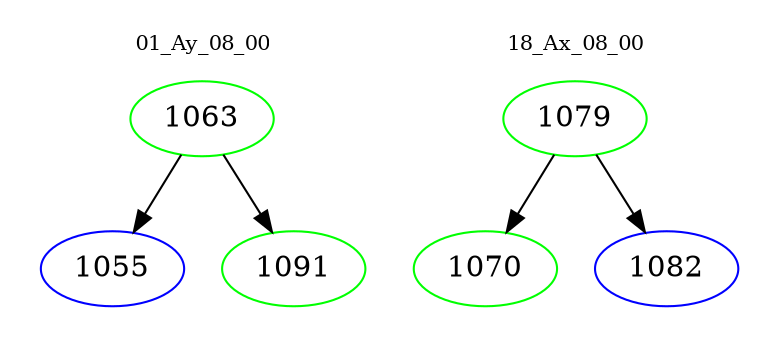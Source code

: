 digraph{
subgraph cluster_0 {
color = white
label = "01_Ay_08_00";
fontsize=10;
T0_1063 [label="1063", color="green"]
T0_1063 -> T0_1055 [color="black"]
T0_1055 [label="1055", color="blue"]
T0_1063 -> T0_1091 [color="black"]
T0_1091 [label="1091", color="green"]
}
subgraph cluster_1 {
color = white
label = "18_Ax_08_00";
fontsize=10;
T1_1079 [label="1079", color="green"]
T1_1079 -> T1_1070 [color="black"]
T1_1070 [label="1070", color="green"]
T1_1079 -> T1_1082 [color="black"]
T1_1082 [label="1082", color="blue"]
}
}
